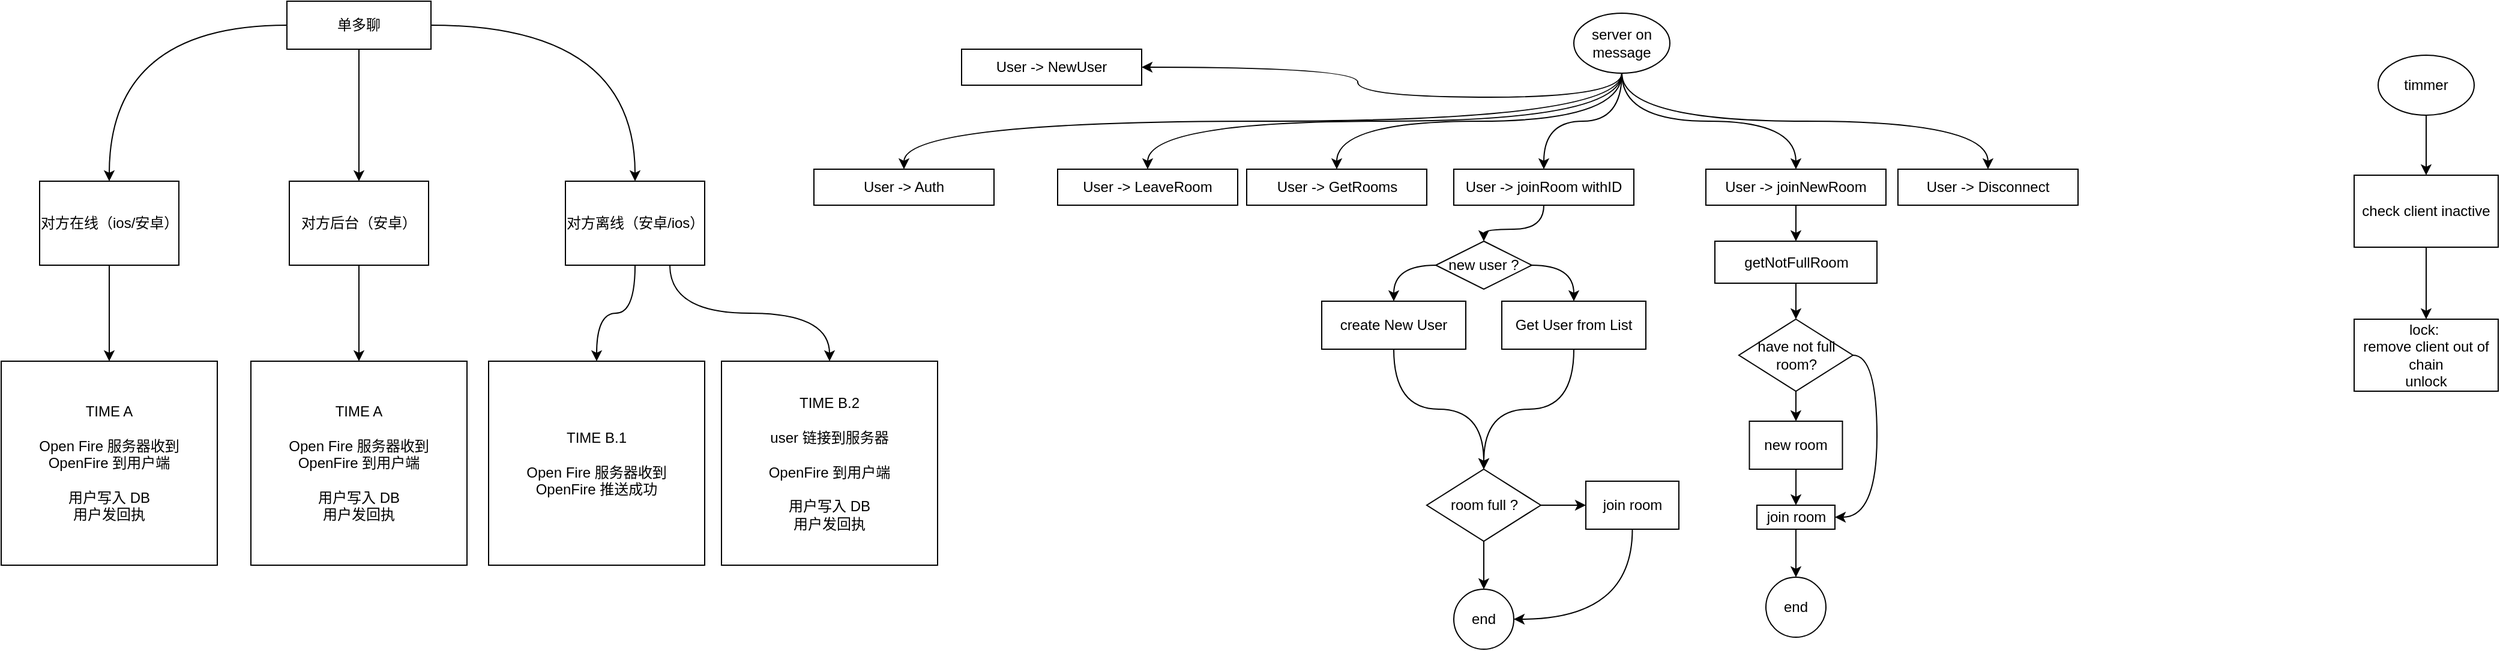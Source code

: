 <mxfile version="15.4.0" type="device"><diagram id="C5RBs43oDa-KdzZeNtuy" name="Page-1"><mxGraphModel dx="946" dy="627" grid="1" gridSize="10" guides="1" tooltips="1" connect="1" arrows="1" fold="1" page="1" pageScale="1" pageWidth="827" pageHeight="1169" math="0" shadow="0"><root><mxCell id="WIyWlLk6GJQsqaUBKTNV-0"/><mxCell id="WIyWlLk6GJQsqaUBKTNV-1" parent="WIyWlLk6GJQsqaUBKTNV-0"/><mxCell id="cvraIjFVL0l2c6lWV8a8-12" value="" style="edgeStyle=orthogonalEdgeStyle;orthogonalLoop=1;jettySize=auto;html=1;curved=1;" parent="WIyWlLk6GJQsqaUBKTNV-1" source="cvraIjFVL0l2c6lWV8a8-8" target="cvraIjFVL0l2c6lWV8a8-11" edge="1"><mxGeometry relative="1" as="geometry"/></mxCell><mxCell id="cvraIjFVL0l2c6lWV8a8-53" style="edgeStyle=orthogonalEdgeStyle;orthogonalLoop=1;jettySize=auto;html=1;exitX=0.5;exitY=1;exitDx=0;exitDy=0;entryX=0.5;entryY=0;entryDx=0;entryDy=0;curved=1;" parent="WIyWlLk6GJQsqaUBKTNV-1" source="cvraIjFVL0l2c6lWV8a8-8" target="cvraIjFVL0l2c6lWV8a8-52" edge="1"><mxGeometry relative="1" as="geometry"/></mxCell><mxCell id="edsNMS6B_5svoogRfUa8-6" style="edgeStyle=orthogonalEdgeStyle;orthogonalLoop=1;jettySize=auto;html=1;exitX=0.5;exitY=1;exitDx=0;exitDy=0;entryX=0.5;entryY=0;entryDx=0;entryDy=0;curved=1;" parent="WIyWlLk6GJQsqaUBKTNV-1" source="cvraIjFVL0l2c6lWV8a8-8" target="edsNMS6B_5svoogRfUa8-5" edge="1"><mxGeometry relative="1" as="geometry"/></mxCell><mxCell id="edsNMS6B_5svoogRfUa8-8" style="edgeStyle=orthogonalEdgeStyle;orthogonalLoop=1;jettySize=auto;html=1;exitX=0.5;exitY=1;exitDx=0;exitDy=0;curved=1;" parent="WIyWlLk6GJQsqaUBKTNV-1" source="cvraIjFVL0l2c6lWV8a8-8" target="edsNMS6B_5svoogRfUa8-7" edge="1"><mxGeometry relative="1" as="geometry"/></mxCell><mxCell id="edsNMS6B_5svoogRfUa8-11" style="edgeStyle=orthogonalEdgeStyle;orthogonalLoop=1;jettySize=auto;html=1;exitX=0.5;exitY=1;exitDx=0;exitDy=0;curved=1;" parent="WIyWlLk6GJQsqaUBKTNV-1" source="cvraIjFVL0l2c6lWV8a8-8" target="edsNMS6B_5svoogRfUa8-10" edge="1"><mxGeometry relative="1" as="geometry"/></mxCell><mxCell id="edsNMS6B_5svoogRfUa8-13" value="" style="edgeStyle=orthogonalEdgeStyle;orthogonalLoop=1;jettySize=auto;html=1;exitX=0.5;exitY=1;exitDx=0;exitDy=0;curved=1;" parent="WIyWlLk6GJQsqaUBKTNV-1" source="cvraIjFVL0l2c6lWV8a8-8" target="edsNMS6B_5svoogRfUa8-12" edge="1"><mxGeometry relative="1" as="geometry"/></mxCell><mxCell id="NFoBCvdu5BJD86LGg0KW-3" style="edgeStyle=orthogonalEdgeStyle;curved=1;rounded=1;orthogonalLoop=1;jettySize=auto;html=1;exitX=0.5;exitY=1;exitDx=0;exitDy=0;" edge="1" parent="WIyWlLk6GJQsqaUBKTNV-1" source="cvraIjFVL0l2c6lWV8a8-8" target="NFoBCvdu5BJD86LGg0KW-1"><mxGeometry relative="1" as="geometry"/></mxCell><mxCell id="cvraIjFVL0l2c6lWV8a8-8" value="server on message" style="ellipse;whiteSpace=wrap;html=1;" parent="WIyWlLk6GJQsqaUBKTNV-1" vertex="1"><mxGeometry x="1310" y="30" width="80" height="50" as="geometry"/></mxCell><mxCell id="cvraIjFVL0l2c6lWV8a8-14" value="" style="edgeStyle=orthogonalEdgeStyle;orthogonalLoop=1;jettySize=auto;html=1;exitX=1;exitY=0.5;exitDx=0;exitDy=0;curved=1;" parent="WIyWlLk6GJQsqaUBKTNV-1" source="cvraIjFVL0l2c6lWV8a8-43" target="cvraIjFVL0l2c6lWV8a8-13" edge="1"><mxGeometry relative="1" as="geometry"/></mxCell><mxCell id="cvraIjFVL0l2c6lWV8a8-45" style="edgeStyle=orthogonalEdgeStyle;orthogonalLoop=1;jettySize=auto;html=1;exitX=0.5;exitY=1;exitDx=0;exitDy=0;curved=1;" parent="WIyWlLk6GJQsqaUBKTNV-1" source="cvraIjFVL0l2c6lWV8a8-11" target="cvraIjFVL0l2c6lWV8a8-43" edge="1"><mxGeometry relative="1" as="geometry"/></mxCell><mxCell id="cvraIjFVL0l2c6lWV8a8-11" value="User -&amp;gt; joinRoom withID" style="whiteSpace=wrap;html=1;shadow=0;strokeWidth=1;glass=0;" parent="WIyWlLk6GJQsqaUBKTNV-1" vertex="1"><mxGeometry x="1210" y="160" width="150" height="30" as="geometry"/></mxCell><mxCell id="cvraIjFVL0l2c6lWV8a8-50" style="edgeStyle=orthogonalEdgeStyle;orthogonalLoop=1;jettySize=auto;html=1;exitX=1;exitY=0.5;exitDx=0;exitDy=0;curved=1;" parent="WIyWlLk6GJQsqaUBKTNV-1" source="cvraIjFVL0l2c6lWV8a8-13" target="cvraIjFVL0l2c6lWV8a8-51" edge="1"><mxGeometry relative="1" as="geometry"><mxPoint x="1235" y="400" as="targetPoint"/></mxGeometry></mxCell><mxCell id="cvraIjFVL0l2c6lWV8a8-13" value="Get User from List" style="whiteSpace=wrap;html=1;shadow=0;strokeWidth=1;glass=0;direction=south;" parent="WIyWlLk6GJQsqaUBKTNV-1" vertex="1"><mxGeometry x="1250" y="270" width="120" height="40" as="geometry"/></mxCell><mxCell id="cvraIjFVL0l2c6lWV8a8-49" value="" style="edgeStyle=orthogonalEdgeStyle;orthogonalLoop=1;jettySize=auto;html=1;curved=1;" parent="WIyWlLk6GJQsqaUBKTNV-1" source="cvraIjFVL0l2c6lWV8a8-15" target="cvraIjFVL0l2c6lWV8a8-51" edge="1"><mxGeometry relative="1" as="geometry"><mxPoint x="1235" y="400" as="targetPoint"/></mxGeometry></mxCell><mxCell id="cvraIjFVL0l2c6lWV8a8-15" value="create New User" style="whiteSpace=wrap;html=1;shadow=0;strokeWidth=1;glass=0;direction=north;" parent="WIyWlLk6GJQsqaUBKTNV-1" vertex="1"><mxGeometry x="1100" y="270" width="120" height="40" as="geometry"/></mxCell><mxCell id="cvraIjFVL0l2c6lWV8a8-19" value="" style="edgeStyle=orthogonalEdgeStyle;orthogonalLoop=1;jettySize=auto;html=1;curved=1;" parent="WIyWlLk6GJQsqaUBKTNV-1" source="cvraIjFVL0l2c6lWV8a8-17" target="cvraIjFVL0l2c6lWV8a8-18" edge="1"><mxGeometry relative="1" as="geometry"/></mxCell><mxCell id="cvraIjFVL0l2c6lWV8a8-22" value="" style="edgeStyle=orthogonalEdgeStyle;orthogonalLoop=1;jettySize=auto;html=1;curved=1;" parent="WIyWlLk6GJQsqaUBKTNV-1" source="cvraIjFVL0l2c6lWV8a8-17" target="cvraIjFVL0l2c6lWV8a8-20" edge="1"><mxGeometry relative="1" as="geometry"/></mxCell><mxCell id="cvraIjFVL0l2c6lWV8a8-23" value="" style="edgeStyle=orthogonalEdgeStyle;orthogonalLoop=1;jettySize=auto;html=1;curved=1;" parent="WIyWlLk6GJQsqaUBKTNV-1" source="cvraIjFVL0l2c6lWV8a8-17" target="cvraIjFVL0l2c6lWV8a8-21" edge="1"><mxGeometry relative="1" as="geometry"/></mxCell><mxCell id="cvraIjFVL0l2c6lWV8a8-17" value="单多聊" style="whiteSpace=wrap;html=1;fontSize=12;glass=0;strokeWidth=1;shadow=0;" parent="WIyWlLk6GJQsqaUBKTNV-1" vertex="1"><mxGeometry x="238" y="20" width="120" height="40" as="geometry"/></mxCell><mxCell id="cvraIjFVL0l2c6lWV8a8-25" value="" style="edgeStyle=orthogonalEdgeStyle;orthogonalLoop=1;jettySize=auto;html=1;curved=1;" parent="WIyWlLk6GJQsqaUBKTNV-1" source="cvraIjFVL0l2c6lWV8a8-18" target="cvraIjFVL0l2c6lWV8a8-24" edge="1"><mxGeometry relative="1" as="geometry"/></mxCell><mxCell id="cvraIjFVL0l2c6lWV8a8-18" value="对方在线（ios/安卓）" style="whiteSpace=wrap;html=1;shadow=0;strokeWidth=1;glass=0;" parent="WIyWlLk6GJQsqaUBKTNV-1" vertex="1"><mxGeometry x="32" y="170" width="116" height="70" as="geometry"/></mxCell><mxCell id="cvraIjFVL0l2c6lWV8a8-36" style="edgeStyle=orthogonalEdgeStyle;orthogonalLoop=1;jettySize=auto;html=1;exitX=0.5;exitY=1;exitDx=0;exitDy=0;curved=1;" parent="WIyWlLk6GJQsqaUBKTNV-1" source="cvraIjFVL0l2c6lWV8a8-20" target="cvraIjFVL0l2c6lWV8a8-35" edge="1"><mxGeometry relative="1" as="geometry"/></mxCell><mxCell id="cvraIjFVL0l2c6lWV8a8-20" value="对方后台（安卓）" style="whiteSpace=wrap;html=1;shadow=0;strokeWidth=1;glass=0;" parent="WIyWlLk6GJQsqaUBKTNV-1" vertex="1"><mxGeometry x="240" y="170" width="116" height="70" as="geometry"/></mxCell><mxCell id="cvraIjFVL0l2c6lWV8a8-38" value="" style="edgeStyle=orthogonalEdgeStyle;orthogonalLoop=1;jettySize=auto;html=1;curved=1;" parent="WIyWlLk6GJQsqaUBKTNV-1" source="cvraIjFVL0l2c6lWV8a8-21" target="cvraIjFVL0l2c6lWV8a8-37" edge="1"><mxGeometry relative="1" as="geometry"/></mxCell><mxCell id="cvraIjFVL0l2c6lWV8a8-40" style="edgeStyle=orthogonalEdgeStyle;orthogonalLoop=1;jettySize=auto;html=1;exitX=0.75;exitY=1;exitDx=0;exitDy=0;entryX=0.5;entryY=0;entryDx=0;entryDy=0;curved=1;" parent="WIyWlLk6GJQsqaUBKTNV-1" source="cvraIjFVL0l2c6lWV8a8-21" target="cvraIjFVL0l2c6lWV8a8-39" edge="1"><mxGeometry relative="1" as="geometry"/></mxCell><mxCell id="cvraIjFVL0l2c6lWV8a8-21" value="对方离线（安卓/ios）" style="whiteSpace=wrap;html=1;shadow=0;strokeWidth=1;glass=0;" parent="WIyWlLk6GJQsqaUBKTNV-1" vertex="1"><mxGeometry x="470" y="170" width="116" height="70" as="geometry"/></mxCell><mxCell id="cvraIjFVL0l2c6lWV8a8-24" value="TIME A&lt;br&gt;&lt;br&gt;Open Fire&amp;nbsp;服务器收到&lt;br&gt;OpenFire 到用户端&lt;br&gt;&lt;br&gt;用户写入 DB &lt;br&gt;用户发回执" style="whiteSpace=wrap;html=1;shadow=0;strokeWidth=1;glass=0;" parent="WIyWlLk6GJQsqaUBKTNV-1" vertex="1"><mxGeometry y="320" width="180" height="170" as="geometry"/></mxCell><mxCell id="cvraIjFVL0l2c6lWV8a8-35" value="TIME A&lt;br&gt;&lt;br&gt;Open Fire&amp;nbsp;服务器收到&lt;br&gt;OpenFire 到用户端&lt;br&gt;&lt;br&gt;用户写入 DB &lt;br&gt;用户发回执" style="whiteSpace=wrap;html=1;shadow=0;strokeWidth=1;glass=0;" parent="WIyWlLk6GJQsqaUBKTNV-1" vertex="1"><mxGeometry x="208" y="320" width="180" height="170" as="geometry"/></mxCell><mxCell id="cvraIjFVL0l2c6lWV8a8-37" value="TIME B.1&lt;br&gt;&lt;br&gt;Open Fire&amp;nbsp;服务器收到&lt;br&gt;OpenFire 推送成功" style="whiteSpace=wrap;html=1;shadow=0;strokeWidth=1;glass=0;" parent="WIyWlLk6GJQsqaUBKTNV-1" vertex="1"><mxGeometry x="406" y="320" width="180" height="170" as="geometry"/></mxCell><mxCell id="cvraIjFVL0l2c6lWV8a8-39" value="TIME B.2&lt;br&gt;&lt;br&gt;user 链接到服务器&lt;br&gt;&lt;br&gt;OpenFire 到用户端&lt;br&gt;&lt;br&gt;用户写入 DB&lt;br&gt;用户发回执" style="whiteSpace=wrap;html=1;shadow=0;strokeWidth=1;glass=0;" parent="WIyWlLk6GJQsqaUBKTNV-1" vertex="1"><mxGeometry x="600" y="320" width="180" height="170" as="geometry"/></mxCell><mxCell id="cvraIjFVL0l2c6lWV8a8-63" value="" style="edgeStyle=orthogonalEdgeStyle;orthogonalLoop=1;jettySize=auto;html=1;exitX=0;exitY=0.5;exitDx=0;exitDy=0;curved=1;" parent="WIyWlLk6GJQsqaUBKTNV-1" source="cvraIjFVL0l2c6lWV8a8-43" target="cvraIjFVL0l2c6lWV8a8-15" edge="1"><mxGeometry relative="1" as="geometry"/></mxCell><mxCell id="cvraIjFVL0l2c6lWV8a8-43" value="new user ?" style="rhombus;whiteSpace=wrap;html=1;shadow=0;strokeWidth=1;glass=0;" parent="WIyWlLk6GJQsqaUBKTNV-1" vertex="1"><mxGeometry x="1195" y="220" width="80" height="40" as="geometry"/></mxCell><mxCell id="cvraIjFVL0l2c6lWV8a8-59" style="edgeStyle=orthogonalEdgeStyle;orthogonalLoop=1;jettySize=auto;html=1;exitX=0.5;exitY=1;exitDx=0;exitDy=0;curved=1;" parent="WIyWlLk6GJQsqaUBKTNV-1" source="cvraIjFVL0l2c6lWV8a8-51" target="cvraIjFVL0l2c6lWV8a8-58" edge="1"><mxGeometry relative="1" as="geometry"/></mxCell><mxCell id="cvraIjFVL0l2c6lWV8a8-61" value="" style="edgeStyle=orthogonalEdgeStyle;orthogonalLoop=1;jettySize=auto;html=1;curved=1;" parent="WIyWlLk6GJQsqaUBKTNV-1" source="cvraIjFVL0l2c6lWV8a8-51" target="cvraIjFVL0l2c6lWV8a8-60" edge="1"><mxGeometry relative="1" as="geometry"/></mxCell><mxCell id="cvraIjFVL0l2c6lWV8a8-51" value="room full ?" style="rhombus;whiteSpace=wrap;html=1;shadow=0;strokeWidth=1;glass=0;" parent="WIyWlLk6GJQsqaUBKTNV-1" vertex="1"><mxGeometry x="1187.5" y="410" width="95" height="60" as="geometry"/></mxCell><mxCell id="cvraIjFVL0l2c6lWV8a8-55" value="" style="edgeStyle=orthogonalEdgeStyle;orthogonalLoop=1;jettySize=auto;html=1;curved=1;" parent="WIyWlLk6GJQsqaUBKTNV-1" source="cvraIjFVL0l2c6lWV8a8-52" target="cvraIjFVL0l2c6lWV8a8-54" edge="1"><mxGeometry relative="1" as="geometry"/></mxCell><mxCell id="cvraIjFVL0l2c6lWV8a8-52" value="User -&amp;gt; joinNewRoom" style="whiteSpace=wrap;html=1;shadow=0;strokeWidth=1;glass=0;" parent="WIyWlLk6GJQsqaUBKTNV-1" vertex="1"><mxGeometry x="1420" y="160" width="150" height="30" as="geometry"/></mxCell><mxCell id="cvraIjFVL0l2c6lWV8a8-57" style="edgeStyle=orthogonalEdgeStyle;orthogonalLoop=1;jettySize=auto;html=1;exitX=0.5;exitY=1;exitDx=0;exitDy=0;curved=1;" parent="WIyWlLk6GJQsqaUBKTNV-1" source="cvraIjFVL0l2c6lWV8a8-54" target="cvraIjFVL0l2c6lWV8a8-56" edge="1"><mxGeometry relative="1" as="geometry"/></mxCell><mxCell id="cvraIjFVL0l2c6lWV8a8-54" value="getNotFullRoom" style="whiteSpace=wrap;html=1;shadow=0;strokeWidth=1;glass=0;" parent="WIyWlLk6GJQsqaUBKTNV-1" vertex="1"><mxGeometry x="1427.5" y="220" width="135" height="35" as="geometry"/></mxCell><mxCell id="cvraIjFVL0l2c6lWV8a8-65" value="" style="edgeStyle=orthogonalEdgeStyle;orthogonalLoop=1;jettySize=auto;html=1;curved=1;" parent="WIyWlLk6GJQsqaUBKTNV-1" source="cvraIjFVL0l2c6lWV8a8-56" target="cvraIjFVL0l2c6lWV8a8-64" edge="1"><mxGeometry relative="1" as="geometry"/></mxCell><mxCell id="cvraIjFVL0l2c6lWV8a8-68" style="edgeStyle=orthogonalEdgeStyle;orthogonalLoop=1;jettySize=auto;html=1;exitX=1;exitY=0.5;exitDx=0;exitDy=0;entryX=1;entryY=0.5;entryDx=0;entryDy=0;curved=1;" parent="WIyWlLk6GJQsqaUBKTNV-1" source="cvraIjFVL0l2c6lWV8a8-56" target="cvraIjFVL0l2c6lWV8a8-66" edge="1"><mxGeometry relative="1" as="geometry"/></mxCell><mxCell id="cvraIjFVL0l2c6lWV8a8-56" value="have not full room?" style="rhombus;whiteSpace=wrap;html=1;shadow=0;strokeWidth=1;glass=0;" parent="WIyWlLk6GJQsqaUBKTNV-1" vertex="1"><mxGeometry x="1447.5" y="285" width="95" height="60" as="geometry"/></mxCell><mxCell id="cvraIjFVL0l2c6lWV8a8-58" value="end" style="ellipse;whiteSpace=wrap;html=1;aspect=fixed;" parent="WIyWlLk6GJQsqaUBKTNV-1" vertex="1"><mxGeometry x="1210" y="510" width="50" height="50" as="geometry"/></mxCell><mxCell id="cvraIjFVL0l2c6lWV8a8-62" style="edgeStyle=orthogonalEdgeStyle;orthogonalLoop=1;jettySize=auto;html=1;exitX=0.5;exitY=1;exitDx=0;exitDy=0;entryX=1;entryY=0.5;entryDx=0;entryDy=0;curved=1;" parent="WIyWlLk6GJQsqaUBKTNV-1" source="cvraIjFVL0l2c6lWV8a8-60" target="cvraIjFVL0l2c6lWV8a8-58" edge="1"><mxGeometry relative="1" as="geometry"/></mxCell><mxCell id="cvraIjFVL0l2c6lWV8a8-60" value="join room" style="whiteSpace=wrap;html=1;shadow=0;strokeWidth=1;glass=0;" parent="WIyWlLk6GJQsqaUBKTNV-1" vertex="1"><mxGeometry x="1320" y="420" width="77.5" height="40" as="geometry"/></mxCell><mxCell id="cvraIjFVL0l2c6lWV8a8-67" value="" style="edgeStyle=orthogonalEdgeStyle;orthogonalLoop=1;jettySize=auto;html=1;curved=1;" parent="WIyWlLk6GJQsqaUBKTNV-1" source="cvraIjFVL0l2c6lWV8a8-64" target="cvraIjFVL0l2c6lWV8a8-66" edge="1"><mxGeometry relative="1" as="geometry"/></mxCell><mxCell id="cvraIjFVL0l2c6lWV8a8-64" value="new room" style="whiteSpace=wrap;html=1;shadow=0;strokeWidth=1;glass=0;" parent="WIyWlLk6GJQsqaUBKTNV-1" vertex="1"><mxGeometry x="1456.25" y="370" width="77.5" height="40" as="geometry"/></mxCell><mxCell id="cvraIjFVL0l2c6lWV8a8-70" value="" style="edgeStyle=orthogonalEdgeStyle;orthogonalLoop=1;jettySize=auto;html=1;curved=1;" parent="WIyWlLk6GJQsqaUBKTNV-1" source="cvraIjFVL0l2c6lWV8a8-66" target="cvraIjFVL0l2c6lWV8a8-69" edge="1"><mxGeometry relative="1" as="geometry"/></mxCell><mxCell id="cvraIjFVL0l2c6lWV8a8-66" value="join room" style="whiteSpace=wrap;html=1;shadow=0;strokeWidth=1;glass=0;" parent="WIyWlLk6GJQsqaUBKTNV-1" vertex="1"><mxGeometry x="1462.5" y="440" width="65" height="20" as="geometry"/></mxCell><mxCell id="cvraIjFVL0l2c6lWV8a8-69" value="end" style="ellipse;whiteSpace=wrap;html=1;aspect=fixed;" parent="WIyWlLk6GJQsqaUBKTNV-1" vertex="1"><mxGeometry x="1470" y="500" width="50" height="50" as="geometry"/></mxCell><mxCell id="edsNMS6B_5svoogRfUa8-0" value="lock:&amp;nbsp;&lt;br&gt;remove client out of chain&lt;br&gt;unlock" style="whiteSpace=wrap;html=1;shadow=0;strokeWidth=1;glass=0;" parent="WIyWlLk6GJQsqaUBKTNV-1" vertex="1"><mxGeometry x="1960" y="285" width="120" height="60" as="geometry"/></mxCell><mxCell id="edsNMS6B_5svoogRfUa8-1" value="" style="edgeStyle=orthogonalEdgeStyle;orthogonalLoop=1;jettySize=auto;html=1;curved=1;" parent="WIyWlLk6GJQsqaUBKTNV-1" source="edsNMS6B_5svoogRfUa8-2" target="edsNMS6B_5svoogRfUa8-4" edge="1"><mxGeometry relative="1" as="geometry"/></mxCell><mxCell id="edsNMS6B_5svoogRfUa8-2" value="timmer" style="ellipse;whiteSpace=wrap;html=1;" parent="WIyWlLk6GJQsqaUBKTNV-1" vertex="1"><mxGeometry x="1980" y="65" width="80" height="50" as="geometry"/></mxCell><mxCell id="edsNMS6B_5svoogRfUa8-3" value="" style="edgeStyle=orthogonalEdgeStyle;orthogonalLoop=1;jettySize=auto;html=1;curved=1;" parent="WIyWlLk6GJQsqaUBKTNV-1" source="edsNMS6B_5svoogRfUa8-4" target="edsNMS6B_5svoogRfUa8-0" edge="1"><mxGeometry relative="1" as="geometry"/></mxCell><mxCell id="edsNMS6B_5svoogRfUa8-4" value="check client inactive" style="whiteSpace=wrap;html=1;shadow=0;strokeWidth=1;glass=0;" parent="WIyWlLk6GJQsqaUBKTNV-1" vertex="1"><mxGeometry x="1960" y="165" width="120" height="60" as="geometry"/></mxCell><mxCell id="edsNMS6B_5svoogRfUa8-5" value="User -&amp;gt; LeaveRoom" style="whiteSpace=wrap;html=1;shadow=0;strokeWidth=1;glass=0;" parent="WIyWlLk6GJQsqaUBKTNV-1" vertex="1"><mxGeometry x="880" y="160" width="150" height="30" as="geometry"/></mxCell><mxCell id="edsNMS6B_5svoogRfUa8-7" value="User -&amp;gt; Disconnect" style="whiteSpace=wrap;html=1;shadow=0;strokeWidth=1;glass=0;" parent="WIyWlLk6GJQsqaUBKTNV-1" vertex="1"><mxGeometry x="1580" y="160" width="150" height="30" as="geometry"/></mxCell><mxCell id="edsNMS6B_5svoogRfUa8-10" value="User -&amp;gt; GetRooms" style="whiteSpace=wrap;html=1;shadow=0;strokeWidth=1;glass=0;" parent="WIyWlLk6GJQsqaUBKTNV-1" vertex="1"><mxGeometry x="1037.5" y="160" width="150" height="30" as="geometry"/></mxCell><mxCell id="edsNMS6B_5svoogRfUa8-12" value="User -&amp;gt; Auth" style="whiteSpace=wrap;html=1;shadow=0;strokeWidth=1;glass=0;" parent="WIyWlLk6GJQsqaUBKTNV-1" vertex="1"><mxGeometry x="677" y="160" width="150" height="30" as="geometry"/></mxCell><mxCell id="NFoBCvdu5BJD86LGg0KW-1" value="User -&amp;gt; NewUser" style="whiteSpace=wrap;html=1;shadow=0;strokeWidth=1;glass=0;" vertex="1" parent="WIyWlLk6GJQsqaUBKTNV-1"><mxGeometry x="800" y="60" width="150" height="30" as="geometry"/></mxCell></root></mxGraphModel></diagram></mxfile>